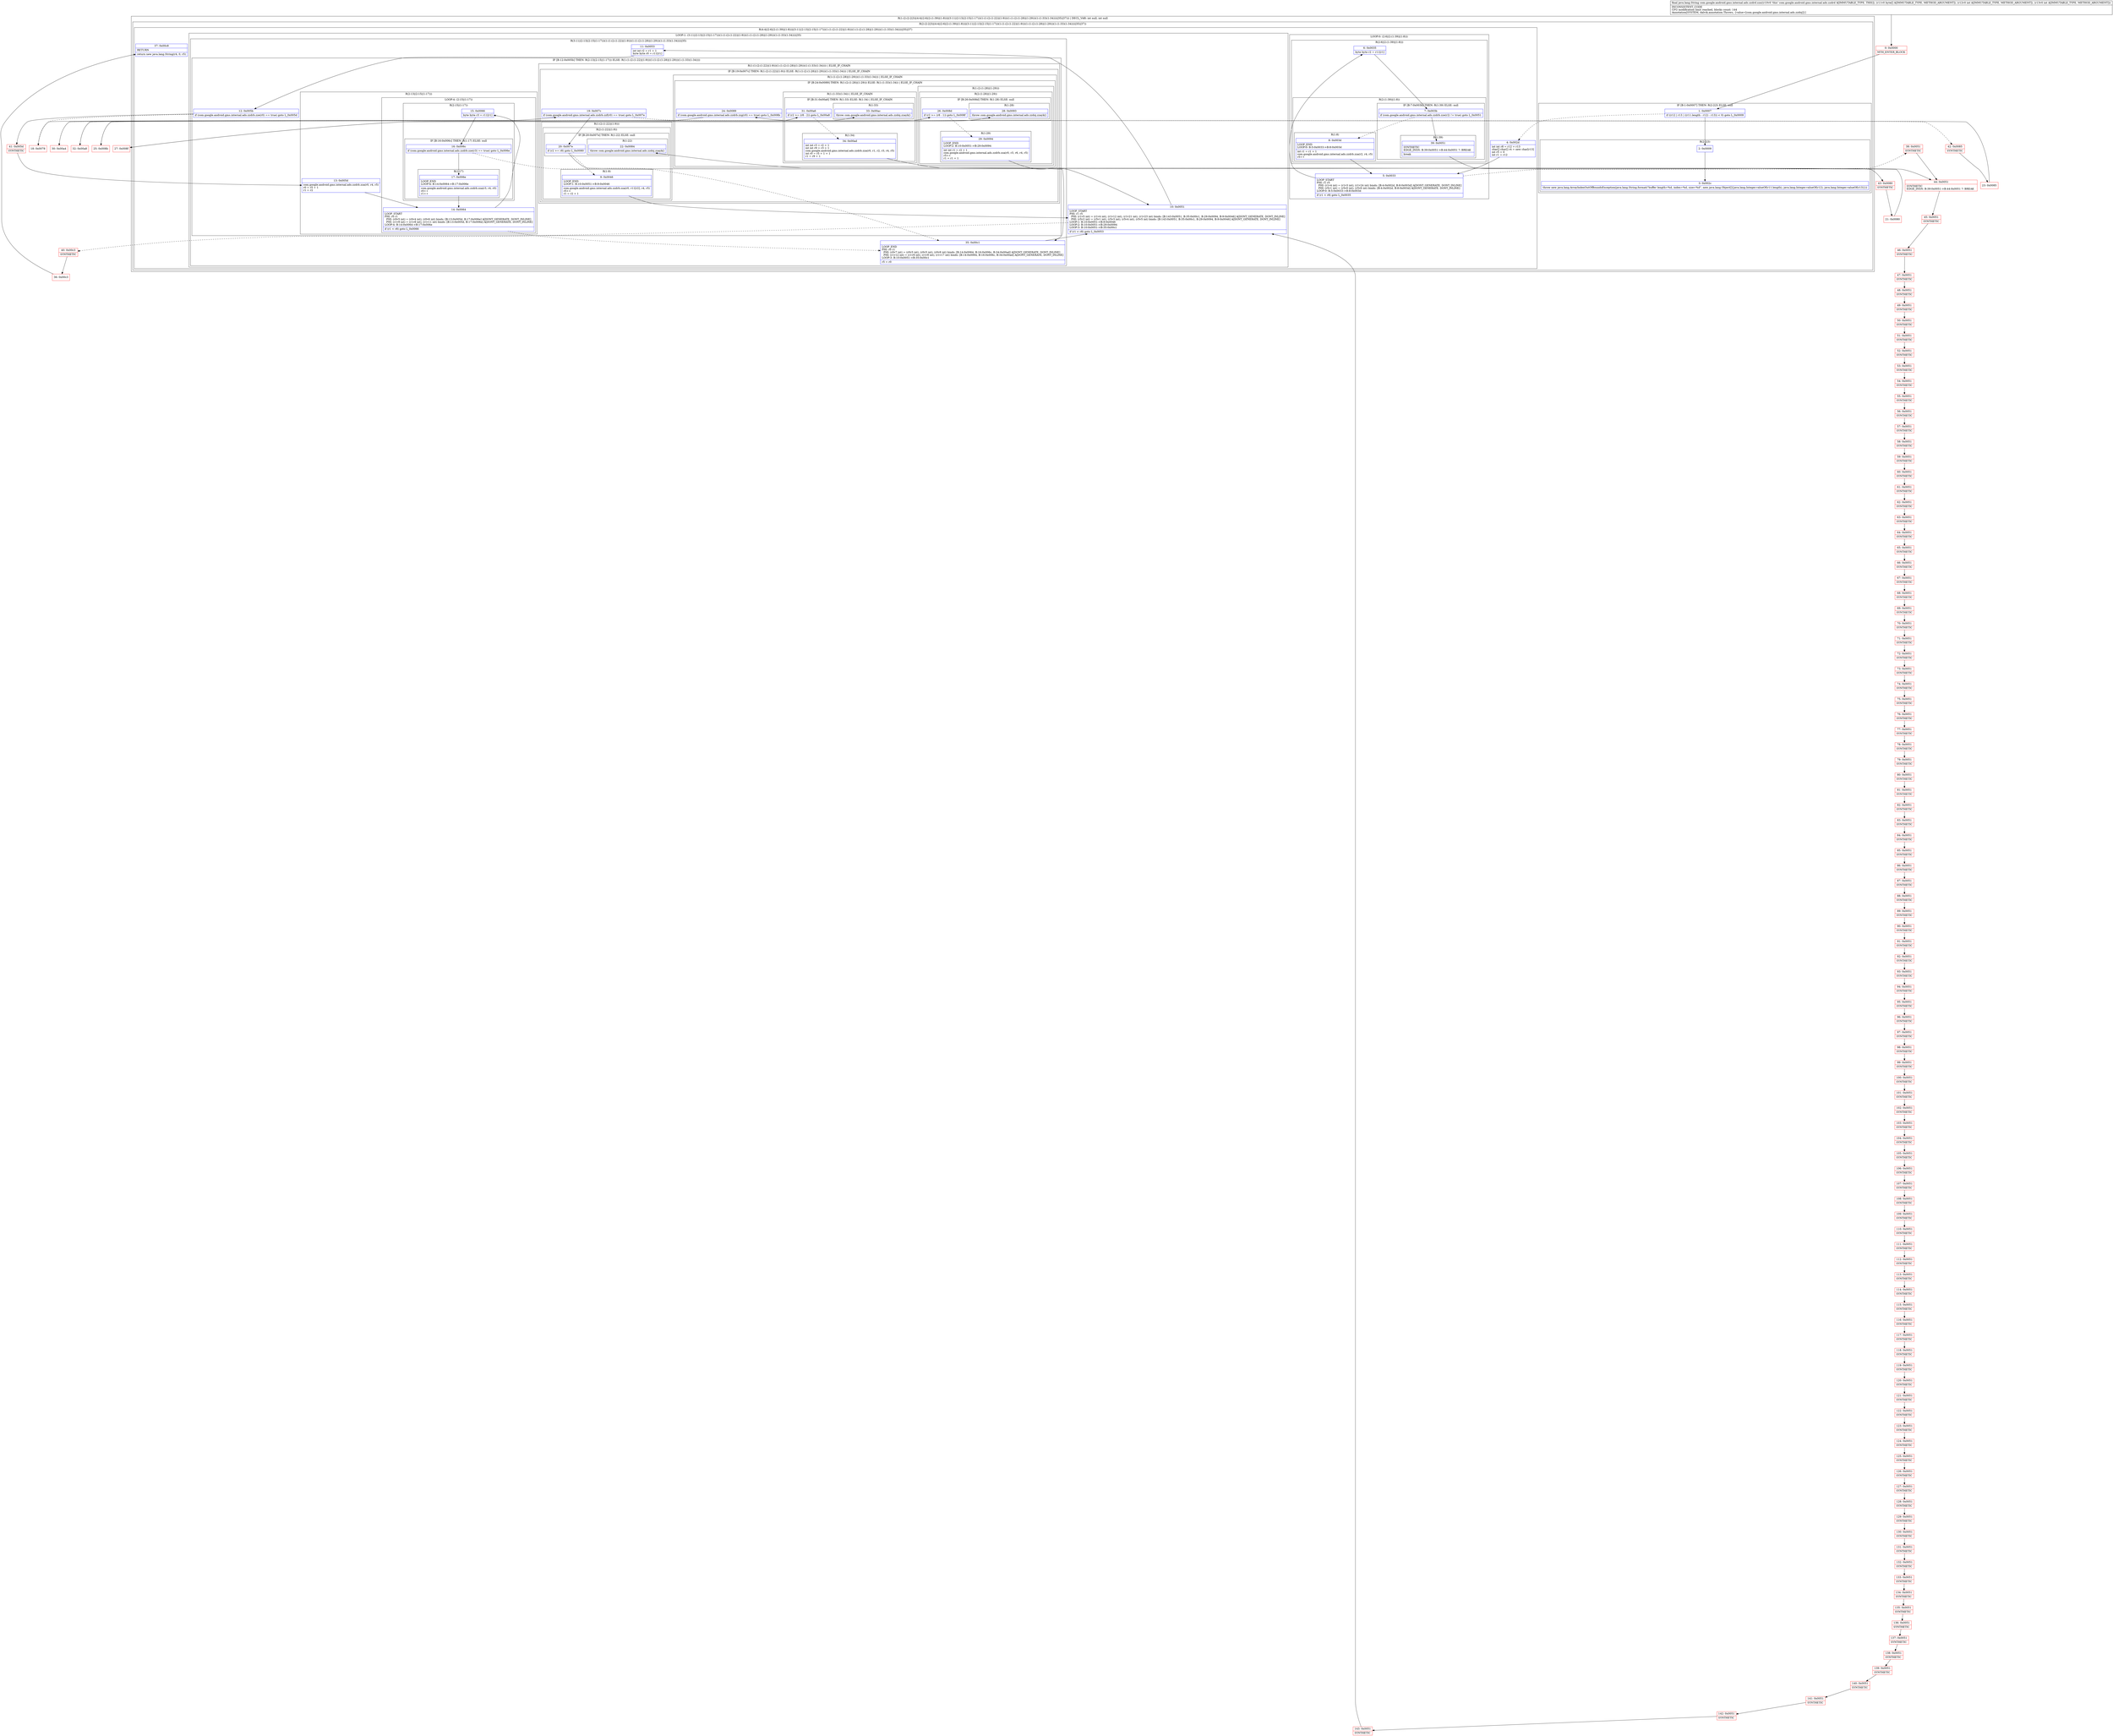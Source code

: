 digraph "CFG forcom.google.android.gms.internal.ads.zzdrd.zzn([BII)Ljava\/lang\/String;" {
subgraph cluster_Region_199182844 {
label = "R(1:(2:(2:2|3)|(4:4|(2:6|(2:(1:39)|(1:8)))|(3:11|(2:13|(2:15|(1:17)))(1:(1:(2:(1:22)|(1:9)))(1:(1:(2:(1:28)|(1:29)))(1:(1:33)(1:34))))|35)|37))) | DECL_VAR: int null, int null\l";
node [shape=record,color=blue];
subgraph cluster_Region_996199125 {
label = "R(2:(2:2|3)|(4:4|(2:6|(2:(1:39)|(1:8)))|(3:11|(2:13|(2:15|(1:17)))(1:(1:(2:(1:22)|(1:9)))(1:(1:(2:(1:28)|(1:29)))(1:(1:33)(1:34))))|35)|37))";
node [shape=record,color=blue];
subgraph cluster_IfRegion_1932424108 {
label = "IF [B:1:0x0007] THEN: R(2:2|3) ELSE: null";
node [shape=record,color=blue];
Node_1 [shape=record,label="{1\:\ 0x0007|if ((r12 \| r13 \| ((r11.length \- r12) \- r13)) \< 0) goto L_0x0009\l}"];
subgraph cluster_Region_718662440 {
label = "R(2:2|3)";
node [shape=record,color=blue];
Node_2 [shape=record,label="{2\:\ 0x0009}"];
Node_3 [shape=record,label="{3\:\ 0x002c|throw new java.lang.ArrayIndexOutOfBoundsException(java.lang.String.format(\"buffer length=%d, index=%d, size=%d\", new java.lang.Object[]\{java.lang.Integer.valueOf(r11.length), java.lang.Integer.valueOf(r12), java.lang.Integer.valueOf(r13)\}))\l}"];
}
}
subgraph cluster_Region_1939415791 {
label = "R(4:4|(2:6|(2:(1:39)|(1:8)))|(3:11|(2:13|(2:15|(1:17)))(1:(1:(2:(1:22)|(1:9)))(1:(1:(2:(1:28)|(1:29)))(1:(1:33)(1:34))))|35)|37)";
node [shape=record,color=blue];
Node_4 [shape=record,label="{4\:\ 0x002d|int int r8 = r12 + r13\lchar[] char[] r4 = new char[r13]\lint r5 = 0\lint r1 = r12\l}"];
subgraph cluster_LoopRegion_8119440 {
label = "LOOP:0: (2:6|(2:(1:39)|(1:8)))";
node [shape=record,color=blue];
Node_5 [shape=record,label="{5\:\ 0x0033|LOOP_START\lPHI: r1 r5 \l  PHI: (r1v4 int) = (r1v3 int), (r1v24 int) binds: [B:4:0x002d, B:8:0x003d] A[DONT_GENERATE, DONT_INLINE]\l  PHI: (r5v1 int) = (r5v0 int), (r5v6 int) binds: [B:4:0x002d, B:8:0x003d] A[DONT_GENERATE, DONT_INLINE]\lLOOP:0: B:5:0x0033\-\>B:8:0x003d\l|if (r1 \< r8) goto L_0x0035\l}"];
subgraph cluster_Region_1502508761 {
label = "R(2:6|(2:(1:39)|(1:8)))";
node [shape=record,color=blue];
Node_6 [shape=record,label="{6\:\ 0x0035|byte byte r2 = r11[r1]\l}"];
subgraph cluster_Region_1538578215 {
label = "R(2:(1:39)|(1:8))";
node [shape=record,color=blue];
subgraph cluster_IfRegion_1813590200 {
label = "IF [B:7:0x003b] THEN: R(1:39) ELSE: null";
node [shape=record,color=blue];
Node_7 [shape=record,label="{7\:\ 0x003b|if (com.google.android.gms.internal.ads.zzdrb.zze(r2) != true) goto L_0x0051\l}"];
subgraph cluster_Region_1723832550 {
label = "R(1:39)";
node [shape=record,color=blue];
Node_39 [shape=record,label="{39\:\ 0x0051|SYNTHETIC\lEDGE_INSN: B:39:0x0051\-\>B:44:0x0051 ?: BREAK  \l|break\l}"];
}
}
subgraph cluster_Region_752055215 {
label = "R(1:8)";
node [shape=record,color=blue];
Node_8 [shape=record,label="{8\:\ 0x003d|LOOP_END\lLOOP:0: B:5:0x0033\-\>B:8:0x003d\l|int r1 = r1 + 1\lcom.google.android.gms.internal.ads.zzdrb.zza(r2, r4, r5)\lr5++\l}"];
}
}
}
}
subgraph cluster_LoopRegion_1886455195 {
label = "LOOP:1: (3:11|(2:13|(2:15|(1:17)))(1:(1:(2:(1:22)|(1:9)))(1:(1:(2:(1:28)|(1:29)))(1:(1:33)(1:34))))|35)";
node [shape=record,color=blue];
Node_10 [shape=record,label="{10\:\ 0x0051|LOOP_START\lPHI: r1 r5 \l  PHI: (r1v5 int) = (r1v4 int), (r1v12 int), (r1v21 int), (r1v23 int) binds: [B:143:0x0051, B:35:0x00c1, B:29:0x0094, B:9:0x0046] A[DONT_GENERATE, DONT_INLINE]\l  PHI: (r5v2 int) = (r5v1 int), (r5v3 int), (r5v4 int), (r5v5 int) binds: [B:143:0x0051, B:35:0x00c1, B:29:0x0094, B:9:0x0046] A[DONT_GENERATE, DONT_INLINE]\lLOOP:1: B:10:0x0051\-\>B:9:0x0046\lLOOP:2: B:10:0x0051\-\>B:29:0x0094\lLOOP:3: B:10:0x0051\-\>B:35:0x00c1\l|if (r1 \< r8) goto L_0x0053\l}"];
subgraph cluster_Region_87473853 {
label = "R(3:11|(2:13|(2:15|(1:17)))(1:(1:(2:(1:22)|(1:9)))(1:(1:(2:(1:28)|(1:29)))(1:(1:33)(1:34))))|35)";
node [shape=record,color=blue];
Node_11 [shape=record,label="{11\:\ 0x0053|int int r2 = r1 + 1\lbyte byte r0 = r11[r1]\l}"];
subgraph cluster_IfRegion_305314918 {
label = "IF [B:12:0x005b] THEN: R(2:13|(2:15|(1:17))) ELSE: R(1:(1:(2:(1:22)|(1:9)))(1:(1:(2:(1:28)|(1:29)))(1:(1:33)(1:34))))";
node [shape=record,color=blue];
Node_12 [shape=record,label="{12\:\ 0x005b|if (com.google.android.gms.internal.ads.zzdrb.zze(r0) == true) goto L_0x005d\l}"];
subgraph cluster_Region_539693290 {
label = "R(2:13|(2:15|(1:17)))";
node [shape=record,color=blue];
Node_13 [shape=record,label="{13\:\ 0x005d|com.google.android.gms.internal.ads.zzdrb.zza(r0, r4, r5)\lr0 = r5 + 1\lr1 = r2\l}"];
subgraph cluster_LoopRegion_563489370 {
label = "LOOP:4: (2:15|(1:17))";
node [shape=record,color=blue];
Node_14 [shape=record,label="{14\:\ 0x0064|LOOP_START\lPHI: r0 r1 \l  PHI: (r0v5 int) = (r0v4 int), (r0v6 int) binds: [B:13:0x005d, B:17:0x006e] A[DONT_GENERATE, DONT_INLINE]\l  PHI: (r1v9 int) = (r1v8 int), (r1v11 int) binds: [B:13:0x005d, B:17:0x006e] A[DONT_GENERATE, DONT_INLINE]\lLOOP:4: B:14:0x0064\-\>B:17:0x006e\l|if (r1 \< r8) goto L_0x0066\l}"];
subgraph cluster_Region_2112658423 {
label = "R(2:15|(1:17))";
node [shape=record,color=blue];
Node_15 [shape=record,label="{15\:\ 0x0066|byte byte r3 = r11[r1]\l}"];
subgraph cluster_IfRegion_2059065760 {
label = "IF [B:16:0x006c] THEN: R(1:17) ELSE: null";
node [shape=record,color=blue];
Node_16 [shape=record,label="{16\:\ 0x006c|if (com.google.android.gms.internal.ads.zzdrb.zze(r3) == true) goto L_0x006e\l}"];
subgraph cluster_Region_1925811720 {
label = "R(1:17)";
node [shape=record,color=blue];
Node_17 [shape=record,label="{17\:\ 0x006e|LOOP_END\lLOOP:4: B:14:0x0064\-\>B:17:0x006e\l|com.google.android.gms.internal.ads.zzdrb.zza(r3, r4, r0)\lr0++\lr1++\l}"];
}
}
}
}
}
subgraph cluster_Region_1712071822 {
label = "R(1:(1:(2:(1:22)|(1:9)))(1:(1:(2:(1:28)|(1:29)))(1:(1:33)(1:34)))) | ELSE_IF_CHAIN\l";
node [shape=record,color=blue];
subgraph cluster_IfRegion_2028699545 {
label = "IF [B:19:0x007c] THEN: R(1:(2:(1:22)|(1:9))) ELSE: R(1:(1:(2:(1:28)|(1:29)))(1:(1:33)(1:34))) | ELSE_IF_CHAIN\l";
node [shape=record,color=blue];
Node_19 [shape=record,label="{19\:\ 0x007c|if (com.google.android.gms.internal.ads.zzdrb.zzf(r0) == true) goto L_0x007e\l}"];
subgraph cluster_Region_1661280204 {
label = "R(1:(2:(1:22)|(1:9)))";
node [shape=record,color=blue];
subgraph cluster_Region_511045988 {
label = "R(2:(1:22)|(1:9))";
node [shape=record,color=blue];
subgraph cluster_IfRegion_455273181 {
label = "IF [B:20:0x007e] THEN: R(1:22) ELSE: null";
node [shape=record,color=blue];
Node_20 [shape=record,label="{20\:\ 0x007e|if (r2 \>= r8) goto L_0x0080\l}"];
subgraph cluster_Region_68625124 {
label = "R(1:22)";
node [shape=record,color=blue];
Node_22 [shape=record,label="{22\:\ 0x0084|throw com.google.android.gms.internal.ads.zzdoj.zzayk()\l}"];
}
}
subgraph cluster_Region_1956405756 {
label = "R(1:9)";
node [shape=record,color=blue];
Node_9 [shape=record,label="{9\:\ 0x0046|LOOP_END\lLOOP:1: B:10:0x0051\-\>B:9:0x0046\l|com.google.android.gms.internal.ads.zzdrb.zza(r0, r11[r2], r4, r5)\lr5++\lr1 = r2 + 1\l}"];
}
}
}
subgraph cluster_Region_62414524 {
label = "R(1:(1:(2:(1:28)|(1:29)))(1:(1:33)(1:34))) | ELSE_IF_CHAIN\l";
node [shape=record,color=blue];
subgraph cluster_IfRegion_1293883327 {
label = "IF [B:24:0x0089] THEN: R(1:(2:(1:28)|(1:29))) ELSE: R(1:(1:33)(1:34)) | ELSE_IF_CHAIN\l";
node [shape=record,color=blue];
Node_24 [shape=record,label="{24\:\ 0x0089|if (com.google.android.gms.internal.ads.zzdrb.zzg(r0) == true) goto L_0x008b\l}"];
subgraph cluster_Region_1208535672 {
label = "R(1:(2:(1:28)|(1:29)))";
node [shape=record,color=blue];
subgraph cluster_Region_2034760908 {
label = "R(2:(1:28)|(1:29))";
node [shape=record,color=blue];
subgraph cluster_IfRegion_1143128653 {
label = "IF [B:26:0x008d] THEN: R(1:28) ELSE: null";
node [shape=record,color=blue];
Node_26 [shape=record,label="{26\:\ 0x008d|if (r2 \>= (r8 \- 1)) goto L_0x008f\l}"];
subgraph cluster_Region_1157296386 {
label = "R(1:28)";
node [shape=record,color=blue];
Node_28 [shape=record,label="{28\:\ 0x0093|throw com.google.android.gms.internal.ads.zzdoj.zzayk()\l}"];
}
}
subgraph cluster_Region_1139092171 {
label = "R(1:29)";
node [shape=record,color=blue];
Node_29 [shape=record,label="{29\:\ 0x0094|LOOP_END\lLOOP:2: B:10:0x0051\-\>B:29:0x0094\l|int int r1 = r2 + 1\lcom.google.android.gms.internal.ads.zzdrb.zza(r0, r3, r6, r4, r5)\lr5++\lr1 = r1 + 1\l}"];
}
}
}
subgraph cluster_Region_100014751 {
label = "R(1:(1:33)(1:34)) | ELSE_IF_CHAIN\l";
node [shape=record,color=blue];
subgraph cluster_IfRegion_1007114895 {
label = "IF [B:31:0x00a6] THEN: R(1:33) ELSE: R(1:34) | ELSE_IF_CHAIN\l";
node [shape=record,color=blue];
Node_31 [shape=record,label="{31\:\ 0x00a6|if (r2 \>= (r8 \- 2)) goto L_0x00a8\l}"];
subgraph cluster_Region_186866515 {
label = "R(1:33)";
node [shape=record,color=blue];
Node_33 [shape=record,label="{33\:\ 0x00ac|throw com.google.android.gms.internal.ads.zzdoj.zzayk()\l}"];
}
subgraph cluster_Region_993119773 {
label = "R(1:34)";
node [shape=record,color=blue];
Node_34 [shape=record,label="{34\:\ 0x00ad|int int r3 = r2 + 1\lint int r9 = r3 + 1\lcom.google.android.gms.internal.ads.zzdrb.zza(r0, r1, r2, r3, r4, r5)\lint r0 = r5 + 1 + 1\lr1 = r9 + 1\l}"];
}
}
}
}
}
}
}
}
Node_35 [shape=record,label="{35\:\ 0x00c1|LOOP_END\lPHI: r0 r1 \l  PHI: (r0v7 int) = (r0v5 int), (r0v5 int), (r0v8 int) binds: [B:14:0x0064, B:16:0x006c, B:34:0x00ad] A[DONT_GENERATE, DONT_INLINE]\l  PHI: (r1v12 int) = (r1v9 int), (r1v9 int), (r1v17 int) binds: [B:14:0x0064, B:16:0x006c, B:34:0x00ad] A[DONT_GENERATE, DONT_INLINE]\lLOOP:3: B:10:0x0051\-\>B:35:0x00c1\l|r5 = r0\l}"];
}
}
Node_37 [shape=record,label="{37\:\ 0x00c8|RETURN\l|return new java.lang.String(r4, 0, r5)\l}"];
}
}
}
Node_0 [shape=record,color=red,label="{0\:\ 0x0000|MTH_ENTER_BLOCK\l}"];
Node_18 [shape=record,color=red,label="{18\:\ 0x0078}"];
Node_21 [shape=record,color=red,label="{21\:\ 0x0080}"];
Node_23 [shape=record,color=red,label="{23\:\ 0x0085}"];
Node_25 [shape=record,color=red,label="{25\:\ 0x008b}"];
Node_27 [shape=record,color=red,label="{27\:\ 0x008f}"];
Node_30 [shape=record,color=red,label="{30\:\ 0x00a4}"];
Node_32 [shape=record,color=red,label="{32\:\ 0x00a8}"];
Node_36 [shape=record,color=red,label="{36\:\ 0x00c3}"];
Node_38 [shape=record,color=red,label="{38\:\ 0x0051|SYNTHETIC\l}"];
Node_40 [shape=record,color=red,label="{40\:\ 0x00c3|SYNTHETIC\l}"];
Node_41 [shape=record,color=red,label="{41\:\ 0x005d|SYNTHETIC\l}"];
Node_42 [shape=record,color=red,label="{42\:\ 0x0085|SYNTHETIC\l}"];
Node_43 [shape=record,color=red,label="{43\:\ 0x0080|SYNTHETIC\l}"];
Node_44 [shape=record,color=red,label="{44\:\ 0x0051|SYNTHETIC\lEDGE_INSN: B:39:0x0051\-\>B:44:0x0051 ?: BREAK  \l}"];
Node_45 [shape=record,color=red,label="{45\:\ 0x0051|SYNTHETIC\l}"];
Node_46 [shape=record,color=red,label="{46\:\ 0x0051|SYNTHETIC\l}"];
Node_47 [shape=record,color=red,label="{47\:\ 0x0051|SYNTHETIC\l}"];
Node_48 [shape=record,color=red,label="{48\:\ 0x0051|SYNTHETIC\l}"];
Node_49 [shape=record,color=red,label="{49\:\ 0x0051|SYNTHETIC\l}"];
Node_50 [shape=record,color=red,label="{50\:\ 0x0051|SYNTHETIC\l}"];
Node_51 [shape=record,color=red,label="{51\:\ 0x0051|SYNTHETIC\l}"];
Node_52 [shape=record,color=red,label="{52\:\ 0x0051|SYNTHETIC\l}"];
Node_53 [shape=record,color=red,label="{53\:\ 0x0051|SYNTHETIC\l}"];
Node_54 [shape=record,color=red,label="{54\:\ 0x0051|SYNTHETIC\l}"];
Node_55 [shape=record,color=red,label="{55\:\ 0x0051|SYNTHETIC\l}"];
Node_56 [shape=record,color=red,label="{56\:\ 0x0051|SYNTHETIC\l}"];
Node_57 [shape=record,color=red,label="{57\:\ 0x0051|SYNTHETIC\l}"];
Node_58 [shape=record,color=red,label="{58\:\ 0x0051|SYNTHETIC\l}"];
Node_59 [shape=record,color=red,label="{59\:\ 0x0051|SYNTHETIC\l}"];
Node_60 [shape=record,color=red,label="{60\:\ 0x0051|SYNTHETIC\l}"];
Node_61 [shape=record,color=red,label="{61\:\ 0x0051|SYNTHETIC\l}"];
Node_62 [shape=record,color=red,label="{62\:\ 0x0051|SYNTHETIC\l}"];
Node_63 [shape=record,color=red,label="{63\:\ 0x0051|SYNTHETIC\l}"];
Node_64 [shape=record,color=red,label="{64\:\ 0x0051|SYNTHETIC\l}"];
Node_65 [shape=record,color=red,label="{65\:\ 0x0051|SYNTHETIC\l}"];
Node_66 [shape=record,color=red,label="{66\:\ 0x0051|SYNTHETIC\l}"];
Node_67 [shape=record,color=red,label="{67\:\ 0x0051|SYNTHETIC\l}"];
Node_68 [shape=record,color=red,label="{68\:\ 0x0051|SYNTHETIC\l}"];
Node_69 [shape=record,color=red,label="{69\:\ 0x0051|SYNTHETIC\l}"];
Node_70 [shape=record,color=red,label="{70\:\ 0x0051|SYNTHETIC\l}"];
Node_71 [shape=record,color=red,label="{71\:\ 0x0051|SYNTHETIC\l}"];
Node_72 [shape=record,color=red,label="{72\:\ 0x0051|SYNTHETIC\l}"];
Node_73 [shape=record,color=red,label="{73\:\ 0x0051|SYNTHETIC\l}"];
Node_74 [shape=record,color=red,label="{74\:\ 0x0051|SYNTHETIC\l}"];
Node_75 [shape=record,color=red,label="{75\:\ 0x0051|SYNTHETIC\l}"];
Node_76 [shape=record,color=red,label="{76\:\ 0x0051|SYNTHETIC\l}"];
Node_77 [shape=record,color=red,label="{77\:\ 0x0051|SYNTHETIC\l}"];
Node_78 [shape=record,color=red,label="{78\:\ 0x0051|SYNTHETIC\l}"];
Node_79 [shape=record,color=red,label="{79\:\ 0x0051|SYNTHETIC\l}"];
Node_80 [shape=record,color=red,label="{80\:\ 0x0051|SYNTHETIC\l}"];
Node_81 [shape=record,color=red,label="{81\:\ 0x0051|SYNTHETIC\l}"];
Node_82 [shape=record,color=red,label="{82\:\ 0x0051|SYNTHETIC\l}"];
Node_83 [shape=record,color=red,label="{83\:\ 0x0051|SYNTHETIC\l}"];
Node_84 [shape=record,color=red,label="{84\:\ 0x0051|SYNTHETIC\l}"];
Node_85 [shape=record,color=red,label="{85\:\ 0x0051|SYNTHETIC\l}"];
Node_86 [shape=record,color=red,label="{86\:\ 0x0051|SYNTHETIC\l}"];
Node_87 [shape=record,color=red,label="{87\:\ 0x0051|SYNTHETIC\l}"];
Node_88 [shape=record,color=red,label="{88\:\ 0x0051|SYNTHETIC\l}"];
Node_89 [shape=record,color=red,label="{89\:\ 0x0051|SYNTHETIC\l}"];
Node_90 [shape=record,color=red,label="{90\:\ 0x0051|SYNTHETIC\l}"];
Node_91 [shape=record,color=red,label="{91\:\ 0x0051|SYNTHETIC\l}"];
Node_92 [shape=record,color=red,label="{92\:\ 0x0051|SYNTHETIC\l}"];
Node_93 [shape=record,color=red,label="{93\:\ 0x0051|SYNTHETIC\l}"];
Node_94 [shape=record,color=red,label="{94\:\ 0x0051|SYNTHETIC\l}"];
Node_95 [shape=record,color=red,label="{95\:\ 0x0051|SYNTHETIC\l}"];
Node_96 [shape=record,color=red,label="{96\:\ 0x0051|SYNTHETIC\l}"];
Node_97 [shape=record,color=red,label="{97\:\ 0x0051|SYNTHETIC\l}"];
Node_98 [shape=record,color=red,label="{98\:\ 0x0051|SYNTHETIC\l}"];
Node_99 [shape=record,color=red,label="{99\:\ 0x0051|SYNTHETIC\l}"];
Node_100 [shape=record,color=red,label="{100\:\ 0x0051|SYNTHETIC\l}"];
Node_101 [shape=record,color=red,label="{101\:\ 0x0051|SYNTHETIC\l}"];
Node_102 [shape=record,color=red,label="{102\:\ 0x0051|SYNTHETIC\l}"];
Node_103 [shape=record,color=red,label="{103\:\ 0x0051|SYNTHETIC\l}"];
Node_104 [shape=record,color=red,label="{104\:\ 0x0051|SYNTHETIC\l}"];
Node_105 [shape=record,color=red,label="{105\:\ 0x0051|SYNTHETIC\l}"];
Node_106 [shape=record,color=red,label="{106\:\ 0x0051|SYNTHETIC\l}"];
Node_107 [shape=record,color=red,label="{107\:\ 0x0051|SYNTHETIC\l}"];
Node_108 [shape=record,color=red,label="{108\:\ 0x0051|SYNTHETIC\l}"];
Node_109 [shape=record,color=red,label="{109\:\ 0x0051|SYNTHETIC\l}"];
Node_110 [shape=record,color=red,label="{110\:\ 0x0051|SYNTHETIC\l}"];
Node_111 [shape=record,color=red,label="{111\:\ 0x0051|SYNTHETIC\l}"];
Node_112 [shape=record,color=red,label="{112\:\ 0x0051|SYNTHETIC\l}"];
Node_113 [shape=record,color=red,label="{113\:\ 0x0051|SYNTHETIC\l}"];
Node_114 [shape=record,color=red,label="{114\:\ 0x0051|SYNTHETIC\l}"];
Node_115 [shape=record,color=red,label="{115\:\ 0x0051|SYNTHETIC\l}"];
Node_116 [shape=record,color=red,label="{116\:\ 0x0051|SYNTHETIC\l}"];
Node_117 [shape=record,color=red,label="{117\:\ 0x0051|SYNTHETIC\l}"];
Node_118 [shape=record,color=red,label="{118\:\ 0x0051|SYNTHETIC\l}"];
Node_119 [shape=record,color=red,label="{119\:\ 0x0051|SYNTHETIC\l}"];
Node_120 [shape=record,color=red,label="{120\:\ 0x0051|SYNTHETIC\l}"];
Node_121 [shape=record,color=red,label="{121\:\ 0x0051|SYNTHETIC\l}"];
Node_122 [shape=record,color=red,label="{122\:\ 0x0051|SYNTHETIC\l}"];
Node_123 [shape=record,color=red,label="{123\:\ 0x0051|SYNTHETIC\l}"];
Node_124 [shape=record,color=red,label="{124\:\ 0x0051|SYNTHETIC\l}"];
Node_125 [shape=record,color=red,label="{125\:\ 0x0051|SYNTHETIC\l}"];
Node_126 [shape=record,color=red,label="{126\:\ 0x0051|SYNTHETIC\l}"];
Node_127 [shape=record,color=red,label="{127\:\ 0x0051|SYNTHETIC\l}"];
Node_128 [shape=record,color=red,label="{128\:\ 0x0051|SYNTHETIC\l}"];
Node_129 [shape=record,color=red,label="{129\:\ 0x0051|SYNTHETIC\l}"];
Node_130 [shape=record,color=red,label="{130\:\ 0x0051|SYNTHETIC\l}"];
Node_131 [shape=record,color=red,label="{131\:\ 0x0051|SYNTHETIC\l}"];
Node_132 [shape=record,color=red,label="{132\:\ 0x0051|SYNTHETIC\l}"];
Node_133 [shape=record,color=red,label="{133\:\ 0x0051|SYNTHETIC\l}"];
Node_134 [shape=record,color=red,label="{134\:\ 0x0051|SYNTHETIC\l}"];
Node_135 [shape=record,color=red,label="{135\:\ 0x0051|SYNTHETIC\l}"];
Node_136 [shape=record,color=red,label="{136\:\ 0x0051|SYNTHETIC\l}"];
Node_137 [shape=record,color=red,label="{137\:\ 0x0051|SYNTHETIC\l}"];
Node_138 [shape=record,color=red,label="{138\:\ 0x0051|SYNTHETIC\l}"];
Node_139 [shape=record,color=red,label="{139\:\ 0x0051|SYNTHETIC\l}"];
Node_140 [shape=record,color=red,label="{140\:\ 0x0051|SYNTHETIC\l}"];
Node_141 [shape=record,color=red,label="{141\:\ 0x0051|SYNTHETIC\l}"];
Node_142 [shape=record,color=red,label="{142\:\ 0x0051|SYNTHETIC\l}"];
Node_143 [shape=record,color=red,label="{143\:\ 0x0051|SYNTHETIC\l}"];
MethodNode[shape=record,label="{final java.lang.String com.google.android.gms.internal.ads.zzdrd.zzn((r10v0 'this' com.google.android.gms.internal.ads.zzdrd A[IMMUTABLE_TYPE, THIS]), (r11v0 byte[] A[IMMUTABLE_TYPE, METHOD_ARGUMENT]), (r12v0 int A[IMMUTABLE_TYPE, METHOD_ARGUMENT]), (r13v0 int A[IMMUTABLE_TYPE, METHOD_ARGUMENT]))  | INCONSISTENT_CODE\lCFG modification limit reached, blocks count: 144\lAnnotation[SYSTEM, dalvik.annotation.Throws, \{value=[com.google.android.gms.internal.ads.zzdoj]\}]\l}"];
MethodNode -> Node_0;
Node_1 -> Node_2;
Node_1 -> Node_4[style=dashed];
Node_2 -> Node_3;
Node_4 -> Node_5;
Node_5 -> Node_6;
Node_5 -> Node_38[style=dashed];
Node_6 -> Node_7;
Node_7 -> Node_8[style=dashed];
Node_7 -> Node_39;
Node_39 -> Node_44;
Node_8 -> Node_5;
Node_10 -> Node_11;
Node_10 -> Node_40[style=dashed];
Node_11 -> Node_12;
Node_12 -> Node_18[style=dashed];
Node_12 -> Node_41;
Node_13 -> Node_14;
Node_14 -> Node_15;
Node_14 -> Node_35[style=dashed];
Node_15 -> Node_16;
Node_16 -> Node_17;
Node_16 -> Node_35[style=dashed];
Node_17 -> Node_14;
Node_19 -> Node_20;
Node_19 -> Node_42[style=dashed];
Node_20 -> Node_9[style=dashed];
Node_20 -> Node_43;
Node_9 -> Node_10;
Node_24 -> Node_25;
Node_24 -> Node_30[style=dashed];
Node_26 -> Node_27;
Node_26 -> Node_29[style=dashed];
Node_29 -> Node_10;
Node_31 -> Node_32;
Node_31 -> Node_34[style=dashed];
Node_34 -> Node_35;
Node_35 -> Node_10;
Node_0 -> Node_1;
Node_18 -> Node_19;
Node_21 -> Node_22;
Node_23 -> Node_24;
Node_25 -> Node_26;
Node_27 -> Node_28;
Node_30 -> Node_31;
Node_32 -> Node_33;
Node_36 -> Node_37;
Node_38 -> Node_44;
Node_40 -> Node_36;
Node_41 -> Node_13;
Node_42 -> Node_23;
Node_43 -> Node_21;
Node_44 -> Node_45;
Node_45 -> Node_46;
Node_46 -> Node_47;
Node_47 -> Node_48;
Node_48 -> Node_49;
Node_49 -> Node_50;
Node_50 -> Node_51;
Node_51 -> Node_52;
Node_52 -> Node_53;
Node_53 -> Node_54;
Node_54 -> Node_55;
Node_55 -> Node_56;
Node_56 -> Node_57;
Node_57 -> Node_58;
Node_58 -> Node_59;
Node_59 -> Node_60;
Node_60 -> Node_61;
Node_61 -> Node_62;
Node_62 -> Node_63;
Node_63 -> Node_64;
Node_64 -> Node_65;
Node_65 -> Node_66;
Node_66 -> Node_67;
Node_67 -> Node_68;
Node_68 -> Node_69;
Node_69 -> Node_70;
Node_70 -> Node_71;
Node_71 -> Node_72;
Node_72 -> Node_73;
Node_73 -> Node_74;
Node_74 -> Node_75;
Node_75 -> Node_76;
Node_76 -> Node_77;
Node_77 -> Node_78;
Node_78 -> Node_79;
Node_79 -> Node_80;
Node_80 -> Node_81;
Node_81 -> Node_82;
Node_82 -> Node_83;
Node_83 -> Node_84;
Node_84 -> Node_85;
Node_85 -> Node_86;
Node_86 -> Node_87;
Node_87 -> Node_88;
Node_88 -> Node_89;
Node_89 -> Node_90;
Node_90 -> Node_91;
Node_91 -> Node_92;
Node_92 -> Node_93;
Node_93 -> Node_94;
Node_94 -> Node_95;
Node_95 -> Node_96;
Node_96 -> Node_97;
Node_97 -> Node_98;
Node_98 -> Node_99;
Node_99 -> Node_100;
Node_100 -> Node_101;
Node_101 -> Node_102;
Node_102 -> Node_103;
Node_103 -> Node_104;
Node_104 -> Node_105;
Node_105 -> Node_106;
Node_106 -> Node_107;
Node_107 -> Node_108;
Node_108 -> Node_109;
Node_109 -> Node_110;
Node_110 -> Node_111;
Node_111 -> Node_112;
Node_112 -> Node_113;
Node_113 -> Node_114;
Node_114 -> Node_115;
Node_115 -> Node_116;
Node_116 -> Node_117;
Node_117 -> Node_118;
Node_118 -> Node_119;
Node_119 -> Node_120;
Node_120 -> Node_121;
Node_121 -> Node_122;
Node_122 -> Node_123;
Node_123 -> Node_124;
Node_124 -> Node_125;
Node_125 -> Node_126;
Node_126 -> Node_127;
Node_127 -> Node_128;
Node_128 -> Node_129;
Node_129 -> Node_130;
Node_130 -> Node_131;
Node_131 -> Node_132;
Node_132 -> Node_133;
Node_133 -> Node_134;
Node_134 -> Node_135;
Node_135 -> Node_136;
Node_136 -> Node_137;
Node_137 -> Node_138;
Node_138 -> Node_139;
Node_139 -> Node_140;
Node_140 -> Node_141;
Node_141 -> Node_142;
Node_142 -> Node_143;
Node_143 -> Node_10;
}

